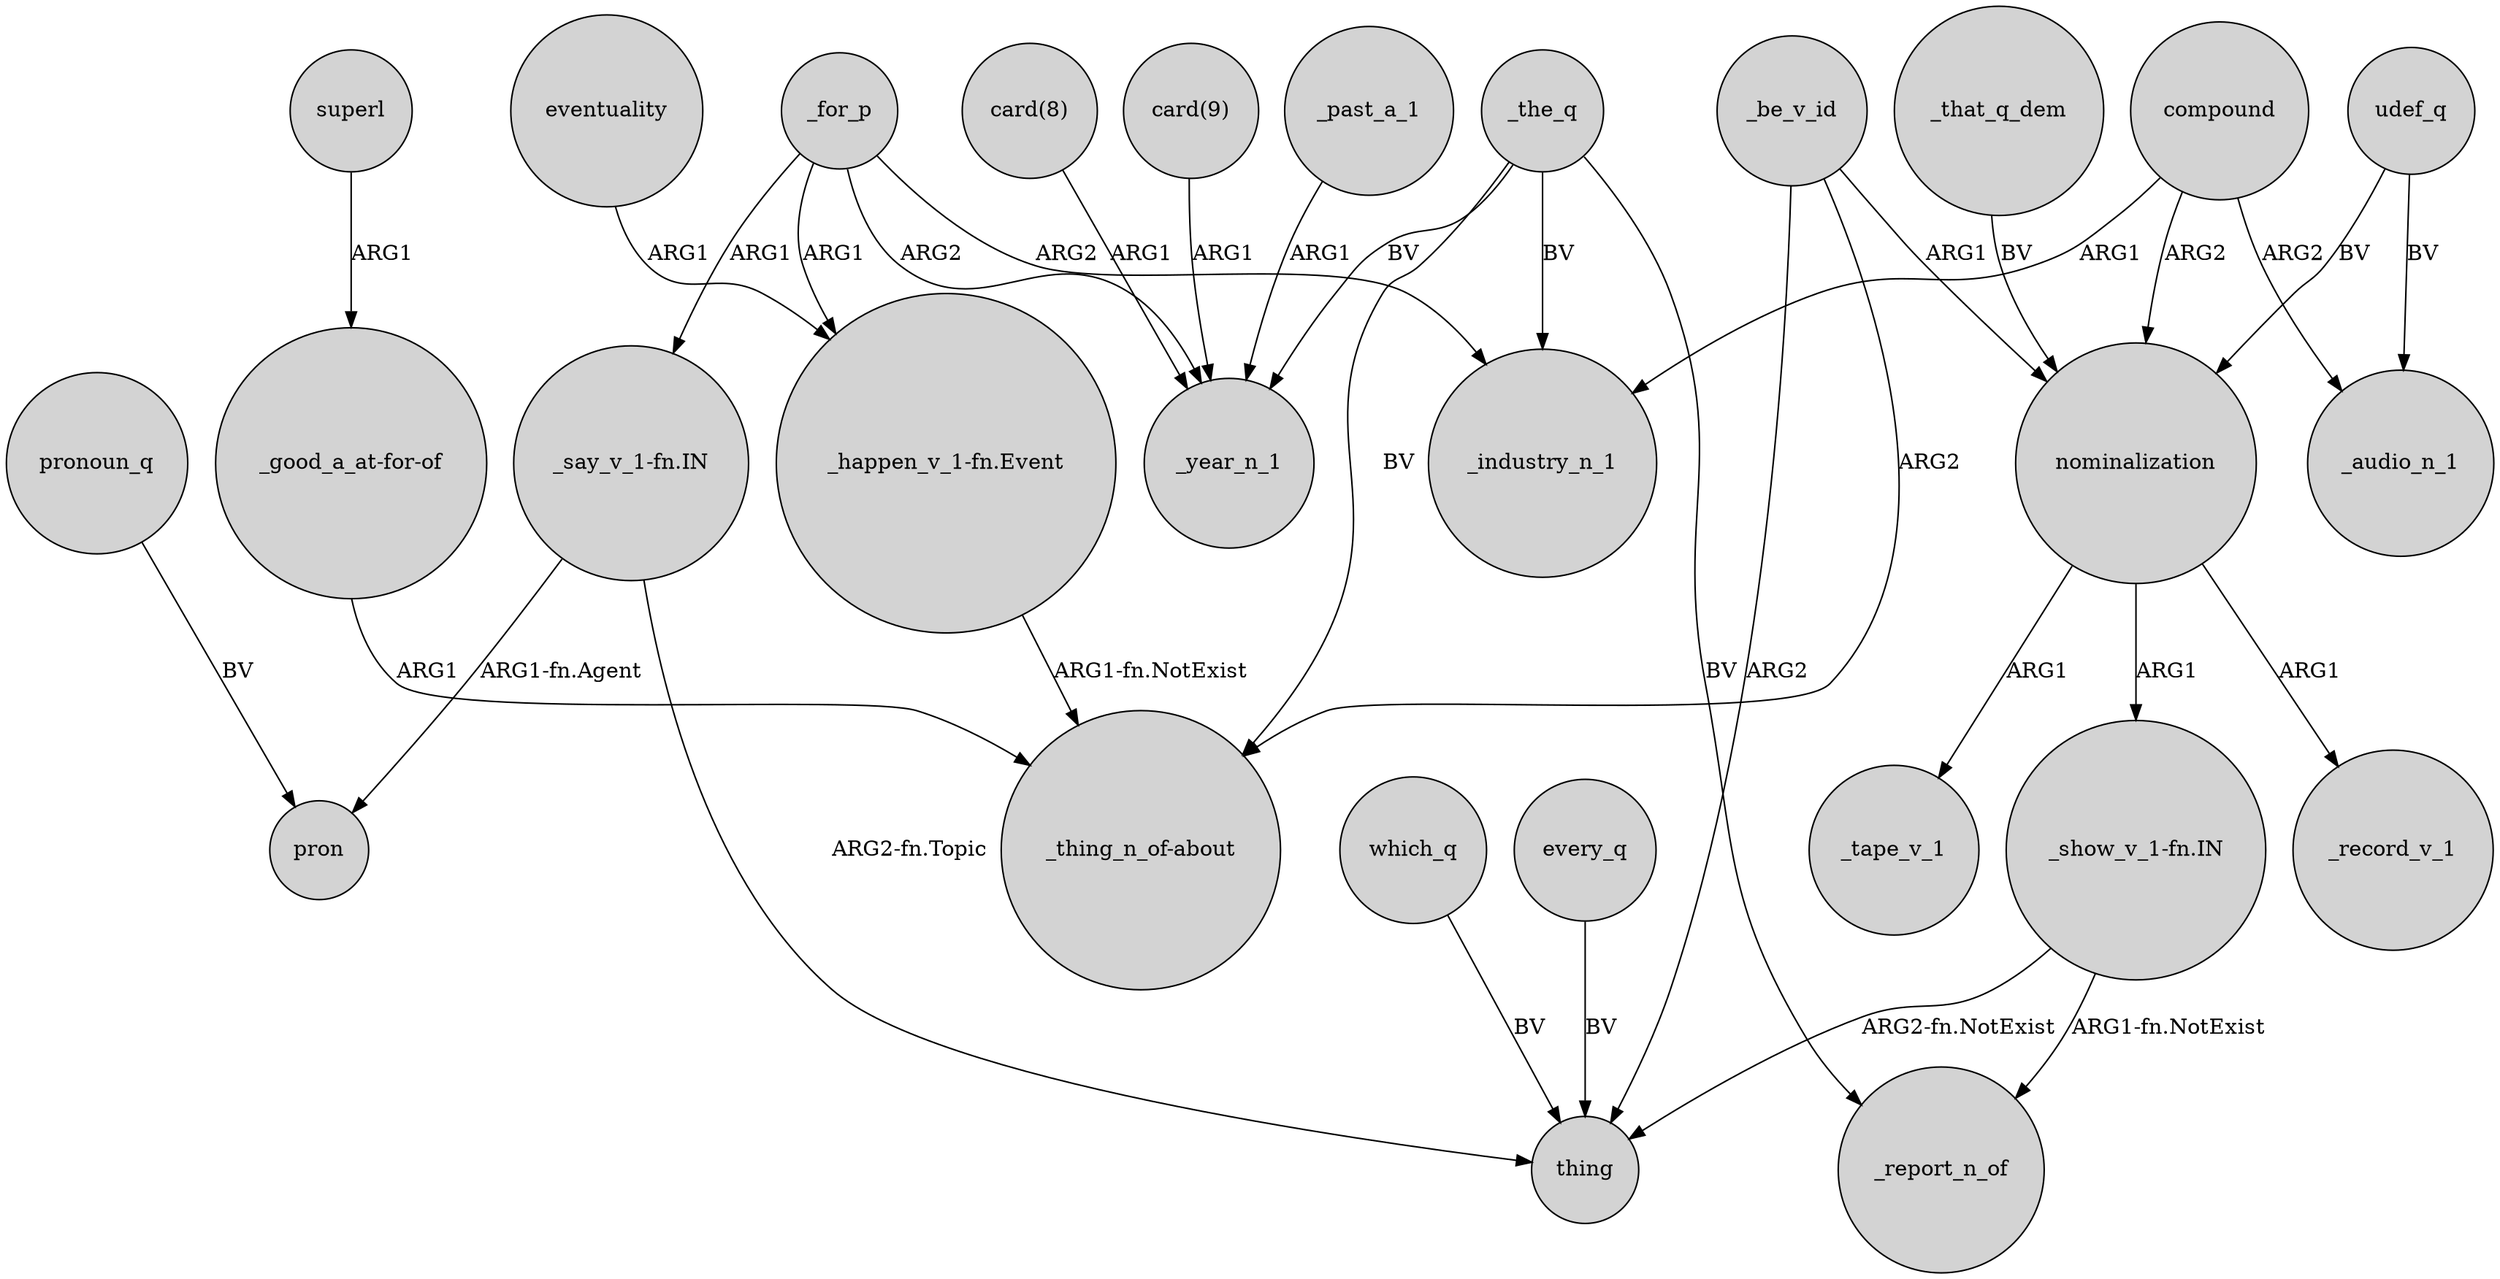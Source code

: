 digraph {
	node [shape=circle style=filled]
	_for_p -> "_happen_v_1-fn.Event" [label=ARG1]
	"_say_v_1-fn.IN" -> thing [label="ARG2-fn.Topic"]
	_for_p -> _year_n_1 [label=ARG2]
	eventuality -> "_happen_v_1-fn.Event" [label=ARG1]
	every_q -> thing [label=BV]
	_be_v_id -> nominalization [label=ARG1]
	udef_q -> _audio_n_1 [label=BV]
	"_good_a_at-for-of" -> "_thing_n_of-about" [label=ARG1]
	_for_p -> _industry_n_1 [label=ARG2]
	"_say_v_1-fn.IN" -> pron [label="ARG1-fn.Agent"]
	compound -> _industry_n_1 [label=ARG1]
	"_show_v_1-fn.IN" -> _report_n_of [label="ARG1-fn.NotExist"]
	compound -> nominalization [label=ARG2]
	"card(9)" -> _year_n_1 [label=ARG1]
	_the_q -> _industry_n_1 [label=BV]
	_for_p -> "_say_v_1-fn.IN" [label=ARG1]
	_be_v_id -> "_thing_n_of-about" [label=ARG2]
	"_show_v_1-fn.IN" -> thing [label="ARG2-fn.NotExist"]
	_that_q_dem -> nominalization [label=BV]
	_past_a_1 -> _year_n_1 [label=ARG1]
	pronoun_q -> pron [label=BV]
	nominalization -> _record_v_1 [label=ARG1]
	superl -> "_good_a_at-for-of" [label=ARG1]
	_the_q -> _report_n_of [label=BV]
	"_happen_v_1-fn.Event" -> "_thing_n_of-about" [label="ARG1-fn.NotExist"]
	udef_q -> nominalization [label=BV]
	_the_q -> _year_n_1 [label=BV]
	nominalization -> _tape_v_1 [label=ARG1]
	"card(8)" -> _year_n_1 [label=ARG1]
	_the_q -> "_thing_n_of-about" [label=BV]
	nominalization -> "_show_v_1-fn.IN" [label=ARG1]
	_be_v_id -> thing [label=ARG2]
	compound -> _audio_n_1 [label=ARG2]
	which_q -> thing [label=BV]
}
